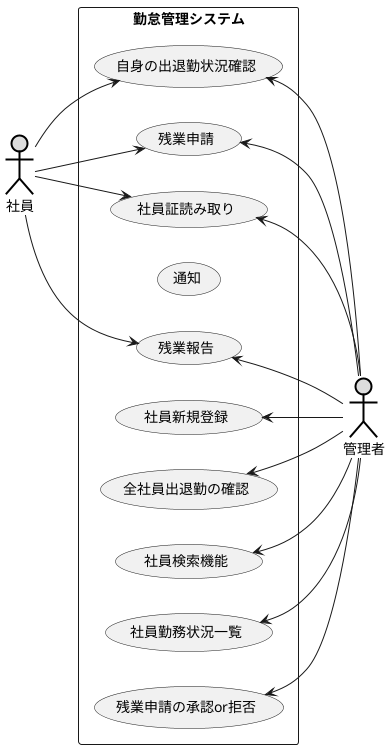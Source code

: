 @startuml プロジェクト開発
left to right direction
actor 社員 #DDDDDD;line:black;line.bold;
actor 管理者 #DDDDDD;line:black;line.bold;
rectangle 勤怠管理システム {

    usecase 自身の出退勤状況確認
    usecase 残業申請
    usecase 社員証読み取り
    usecase 通知
    usecase 残業報告

    usecase 社員新規登録
    usecase 全社員出退勤の確認
    usecase 社員検索機能
    usecase 社員勤務状況一覧
    usecase 残業申請の承認or拒否

}
社員 --> 社員証読み取り
社員 --> 自身の出退勤状況確認
社員 --> 残業申請
社員 --> 残業報告

社員証読み取り <-- 管理者
自身の出退勤状況確認 <-- 管理者
社員新規登録 <-- 管理者
全社員出退勤の確認 <-- 管理者
社員検索機能 <-- 管理者
社員勤務状況一覧 <-- 管理者
残業申請 <-- 管理者
残業申請の承認or拒否 <-- 管理者
残業報告 <-- 管理者

@enduml